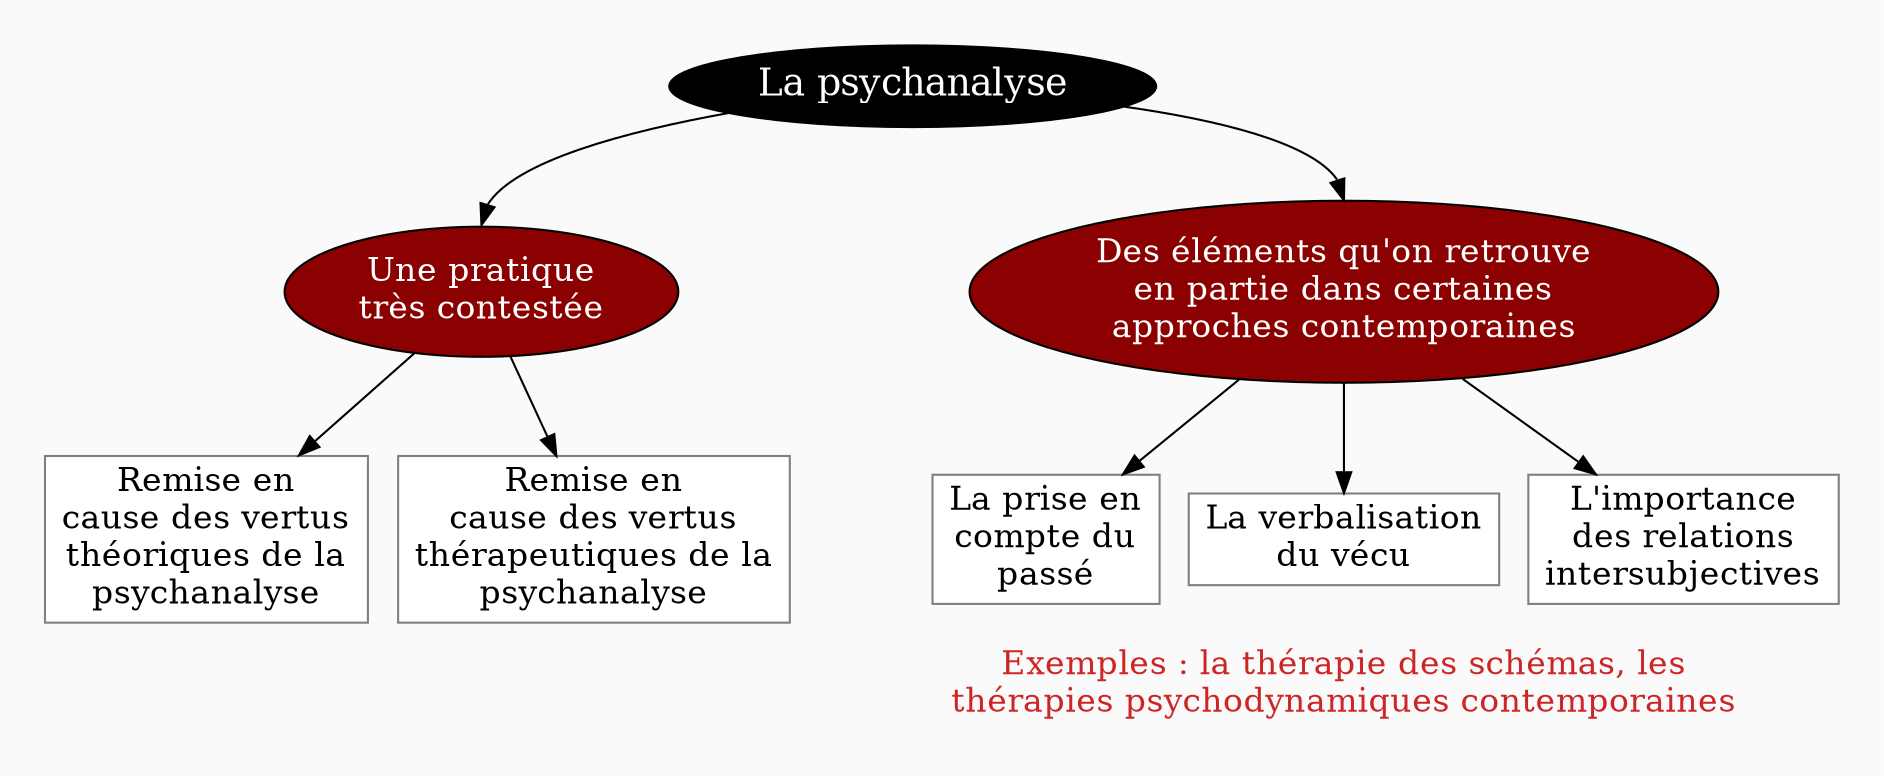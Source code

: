 digraph G {
// Template : diagram
// Usage : 
//rankdir=LR
splines=true
//splines=curved
bgcolor=grey98
pad=0.3
style=filled
edge[minlen=4]
node[style=filled, fontcolor=white]
ranksep=0.1
nodesep=0.2

// NIVEAU 1
node[fillcolor=12, fontsize=18]
a1[label="La psychanalyse"]

// NIVEAU 2
node[fillcolor=red4, fontsize=16]
a1->{
b1[label="Une pratique
très contestée"]    
b2[label="Des éléments qu'on retrouve
en partie dans certaines
approches contemporaines"]
}[headport=n]

{rank=same;b1->b2[style=invis, minlen=10]}

node[fontcolor=black]
// NIVEAU 3 (sans intermédiaire)
node [shape=box, fillcolor=white, color=grey50]
// c1[label=""]
b1->{c1,c2}
c1[label="Remise en
cause des vertus
théoriques de la
psychanalyse"]
c2[label="Remise en
cause des vertus
thérapeutiques de la
psychanalyse"]

b2->{c3,c4,c5}
c3[label="La prise en
compte du
passé"]
c4[label="La verbalisation
du vécu"]
c5[label="L'importance
des relations
intersubjectives"]

// INTERMÉDIAIRE AVANT NIVEAU 3
node[fillcolor=grey78, shape=oval]
// [arrowhead=none]
// bc1[label=""]

// NIVEAU 3 (avec intermédiaire)
node[fillcolor=white, shape=box, color=grey50]
// c1[label=""]

// NIVEAU 4
node[style="filled,rounded", fillcolor=white, shape=box, color=grey50]
// d1[label=""]

// ÉTIQUETTES EN ROUGE
node[shape=plaintext, fontcolor=firebrick3, fillcolor=grey98]
// e1[label=< <B>= Titre</B><BR /><BR />Contenu<BR /> >]
// e1[label=""]
// ->e1[minlen=1, style=invis]
{c3,c4,c5}->e1[minlen=1, style=invis]
e1[label="Exemples : la thérapie des schémas, les
thérapies psychodynamiques contemporaines"]


// REMARQUES EN BLEU
node[color=blue, shape=box, margin=0.07, fontcolor=black, fontsize=12, style="dashed", penwidth=0.6]
edge[color=blue, arrowhead="none", xlabel="", style="dashed", penwidth=0.6]
// r1[label=""]
// {rank=same;->r1}
// {rank=same;r1->[dir=back]}

}

